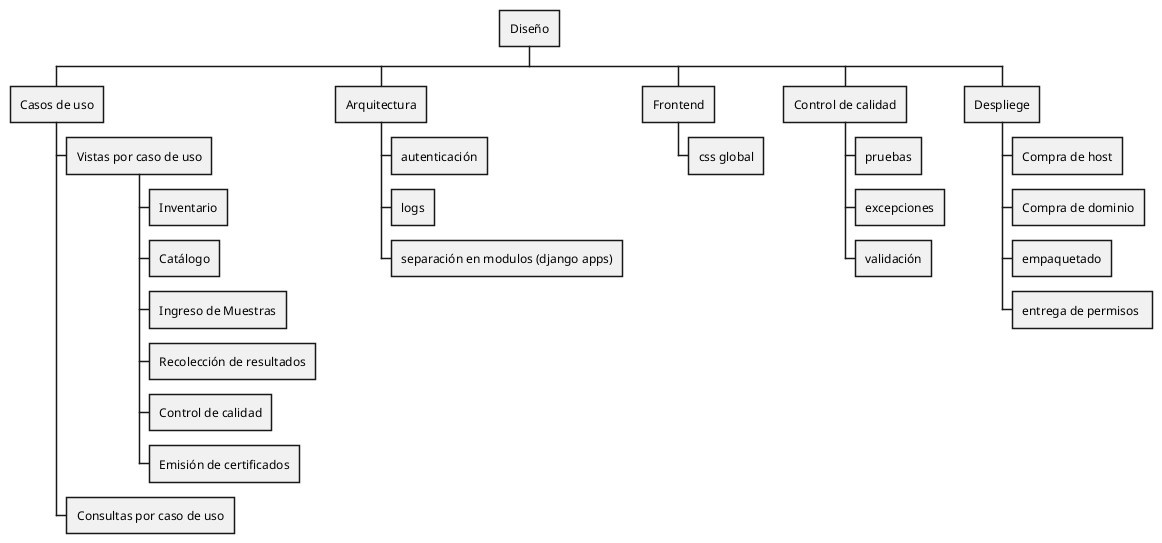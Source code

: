 @startwbs
* Diseño
** Casos de uso
*** Vistas por caso de uso
**** Inventario
**** Catálogo
**** Ingreso de Muestras
**** Recolección de resultados
**** Control de calidad
**** Emisión de certificados

*** Consultas por caso de uso
** Arquitectura
*** autenticación
***  logs
*** separación en modulos (django apps)
** Frontend
*** css global
** Control de calidad
*** pruebas
*** excepciones
*** validación
** Despliege
*** Compra de host
*** Compra de dominio
*** empaquetado
*** entrega de permisos 
@endwbs